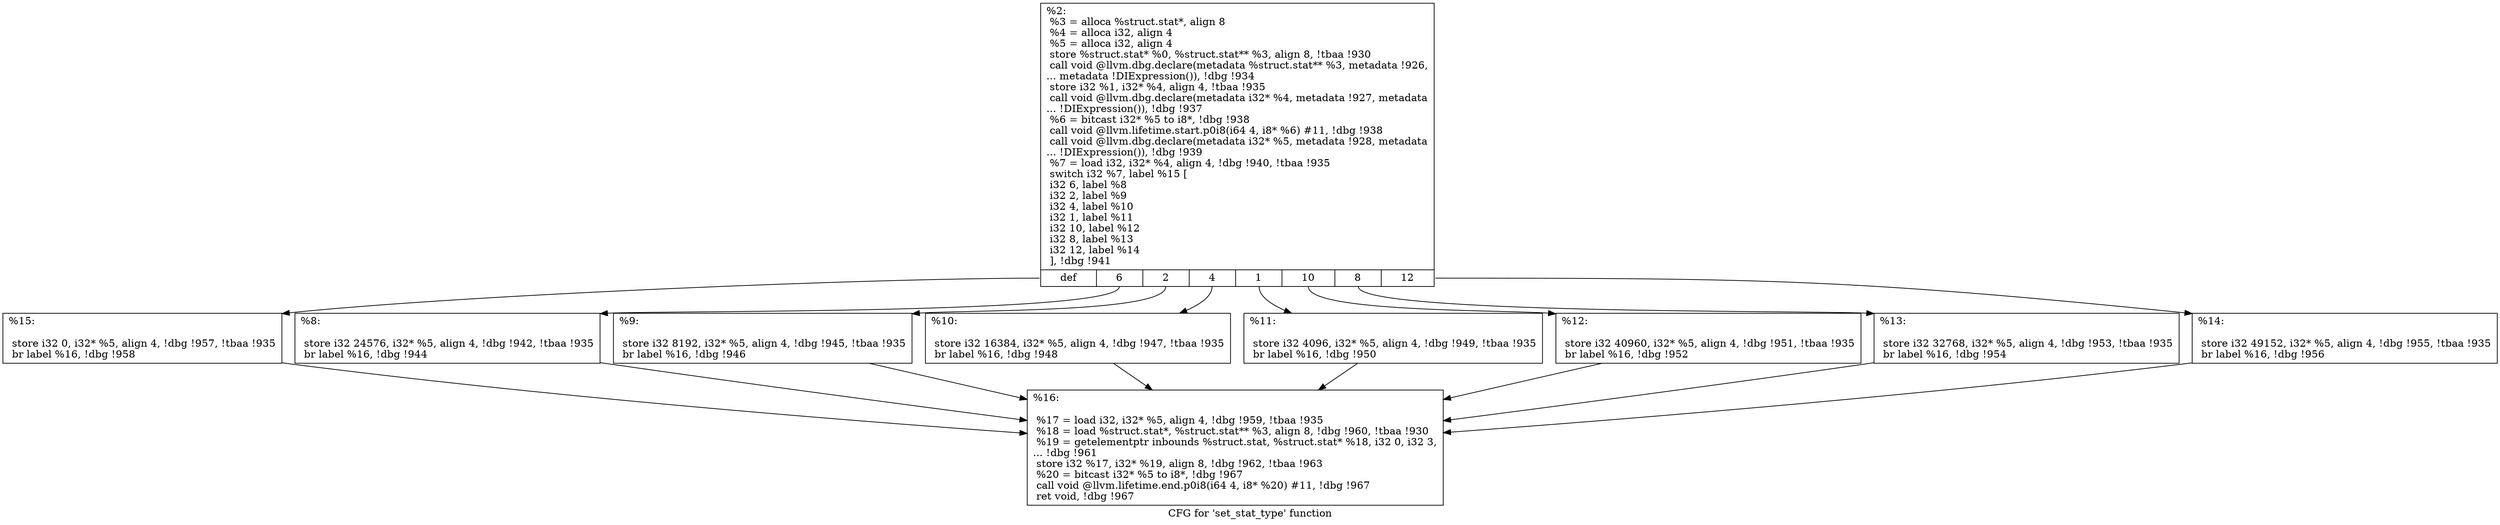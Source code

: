 digraph "CFG for 'set_stat_type' function" {
	label="CFG for 'set_stat_type' function";

	Node0x2453160 [shape=record,label="{%2:\l  %3 = alloca %struct.stat*, align 8\l  %4 = alloca i32, align 4\l  %5 = alloca i32, align 4\l  store %struct.stat* %0, %struct.stat** %3, align 8, !tbaa !930\l  call void @llvm.dbg.declare(metadata %struct.stat** %3, metadata !926,\l... metadata !DIExpression()), !dbg !934\l  store i32 %1, i32* %4, align 4, !tbaa !935\l  call void @llvm.dbg.declare(metadata i32* %4, metadata !927, metadata\l... !DIExpression()), !dbg !937\l  %6 = bitcast i32* %5 to i8*, !dbg !938\l  call void @llvm.lifetime.start.p0i8(i64 4, i8* %6) #11, !dbg !938\l  call void @llvm.dbg.declare(metadata i32* %5, metadata !928, metadata\l... !DIExpression()), !dbg !939\l  %7 = load i32, i32* %4, align 4, !dbg !940, !tbaa !935\l  switch i32 %7, label %15 [\l    i32 6, label %8\l    i32 2, label %9\l    i32 4, label %10\l    i32 1, label %11\l    i32 10, label %12\l    i32 8, label %13\l    i32 12, label %14\l  ], !dbg !941\l|{<s0>def|<s1>6|<s2>2|<s3>4|<s4>1|<s5>10|<s6>8|<s7>12}}"];
	Node0x2453160:s0 -> Node0x2454c80;
	Node0x2453160:s1 -> Node0x2454a50;
	Node0x2453160:s2 -> Node0x2454aa0;
	Node0x2453160:s3 -> Node0x2454af0;
	Node0x2453160:s4 -> Node0x2454b40;
	Node0x2453160:s5 -> Node0x2454b90;
	Node0x2453160:s6 -> Node0x2454be0;
	Node0x2453160:s7 -> Node0x2454c30;
	Node0x2454a50 [shape=record,label="{%8:\l\l  store i32 24576, i32* %5, align 4, !dbg !942, !tbaa !935\l  br label %16, !dbg !944\l}"];
	Node0x2454a50 -> Node0x2454cd0;
	Node0x2454aa0 [shape=record,label="{%9:\l\l  store i32 8192, i32* %5, align 4, !dbg !945, !tbaa !935\l  br label %16, !dbg !946\l}"];
	Node0x2454aa0 -> Node0x2454cd0;
	Node0x2454af0 [shape=record,label="{%10:\l\l  store i32 16384, i32* %5, align 4, !dbg !947, !tbaa !935\l  br label %16, !dbg !948\l}"];
	Node0x2454af0 -> Node0x2454cd0;
	Node0x2454b40 [shape=record,label="{%11:\l\l  store i32 4096, i32* %5, align 4, !dbg !949, !tbaa !935\l  br label %16, !dbg !950\l}"];
	Node0x2454b40 -> Node0x2454cd0;
	Node0x2454b90 [shape=record,label="{%12:\l\l  store i32 40960, i32* %5, align 4, !dbg !951, !tbaa !935\l  br label %16, !dbg !952\l}"];
	Node0x2454b90 -> Node0x2454cd0;
	Node0x2454be0 [shape=record,label="{%13:\l\l  store i32 32768, i32* %5, align 4, !dbg !953, !tbaa !935\l  br label %16, !dbg !954\l}"];
	Node0x2454be0 -> Node0x2454cd0;
	Node0x2454c30 [shape=record,label="{%14:\l\l  store i32 49152, i32* %5, align 4, !dbg !955, !tbaa !935\l  br label %16, !dbg !956\l}"];
	Node0x2454c30 -> Node0x2454cd0;
	Node0x2454c80 [shape=record,label="{%15:\l\l  store i32 0, i32* %5, align 4, !dbg !957, !tbaa !935\l  br label %16, !dbg !958\l}"];
	Node0x2454c80 -> Node0x2454cd0;
	Node0x2454cd0 [shape=record,label="{%16:\l\l  %17 = load i32, i32* %5, align 4, !dbg !959, !tbaa !935\l  %18 = load %struct.stat*, %struct.stat** %3, align 8, !dbg !960, !tbaa !930\l  %19 = getelementptr inbounds %struct.stat, %struct.stat* %18, i32 0, i32 3,\l... !dbg !961\l  store i32 %17, i32* %19, align 8, !dbg !962, !tbaa !963\l  %20 = bitcast i32* %5 to i8*, !dbg !967\l  call void @llvm.lifetime.end.p0i8(i64 4, i8* %20) #11, !dbg !967\l  ret void, !dbg !967\l}"];
}
